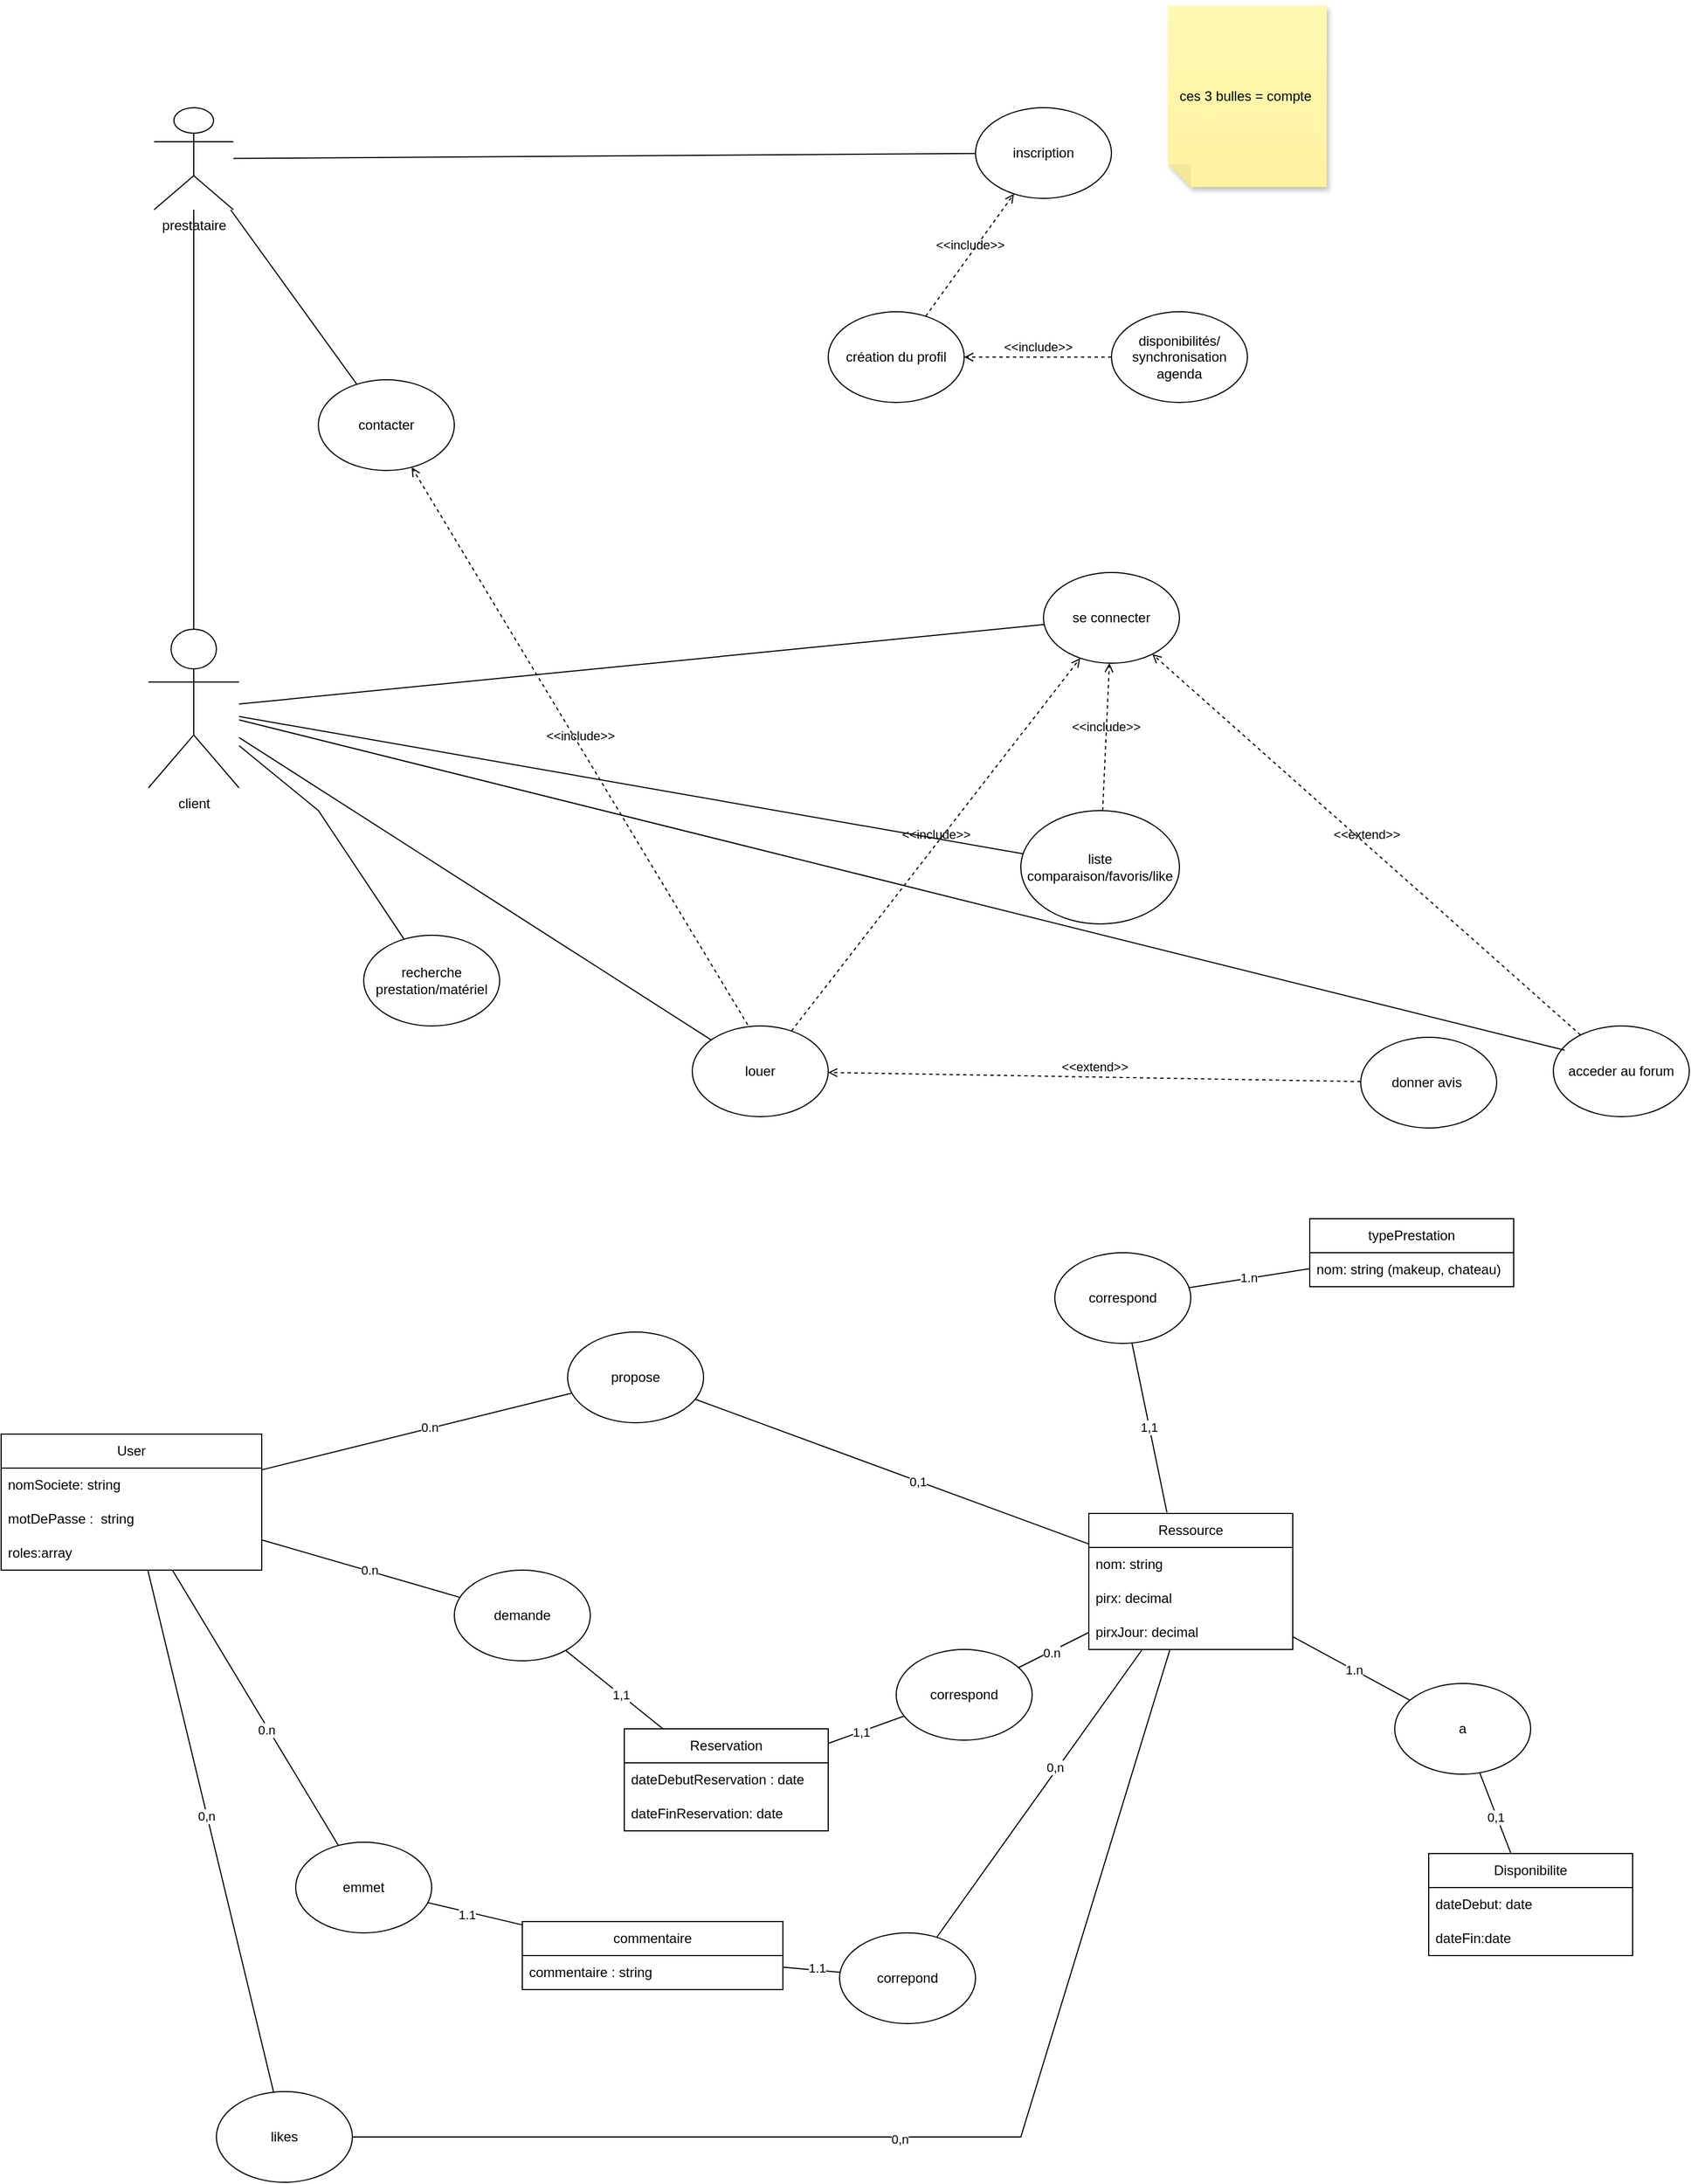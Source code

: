 <mxfile version="24.7.8">
  <diagram name="Page-1" id="dUXE3Y1OC9jI7FDfEywC">
    <mxGraphModel dx="2537" dy="984" grid="1" gridSize="10" guides="1" tooltips="1" connect="1" arrows="1" fold="1" page="1" pageScale="1" pageWidth="850" pageHeight="1100" math="0" shadow="0">
      <root>
        <mxCell id="0" />
        <mxCell id="1" parent="0" />
        <mxCell id="MuBUjtRx28wn0_U0IauR-11" value="inscription" style="ellipse;whiteSpace=wrap;html=1;" parent="1" vertex="1">
          <mxGeometry x="800" y="190" width="120" height="80" as="geometry" />
        </mxCell>
        <mxCell id="MuBUjtRx28wn0_U0IauR-12" value="création du profil" style="ellipse;whiteSpace=wrap;html=1;" parent="1" vertex="1">
          <mxGeometry x="670" y="370" width="120" height="80" as="geometry" />
        </mxCell>
        <mxCell id="MuBUjtRx28wn0_U0IauR-16" value="prestataire" style="shape=umlActor;verticalLabelPosition=bottom;verticalAlign=top;html=1;outlineConnect=0;" parent="1" vertex="1">
          <mxGeometry x="75" y="190" width="70" height="90" as="geometry" />
        </mxCell>
        <mxCell id="MuBUjtRx28wn0_U0IauR-21" value="client&lt;div&gt;&lt;br&gt;&lt;/div&gt;" style="shape=umlActor;verticalLabelPosition=bottom;verticalAlign=top;html=1;outlineConnect=0;" parent="1" vertex="1">
          <mxGeometry x="70" y="650" width="80" height="140" as="geometry" />
        </mxCell>
        <mxCell id="MuBUjtRx28wn0_U0IauR-25" value="recherche prestation/matériel" style="ellipse;whiteSpace=wrap;html=1;" parent="1" vertex="1">
          <mxGeometry x="260" y="920" width="120" height="80" as="geometry" />
        </mxCell>
        <mxCell id="MuBUjtRx28wn0_U0IauR-26" value="donner avis&amp;nbsp;" style="ellipse;whiteSpace=wrap;html=1;" parent="1" vertex="1">
          <mxGeometry x="1140" y="1010" width="120" height="80" as="geometry" />
        </mxCell>
        <mxCell id="MuBUjtRx28wn0_U0IauR-27" value="louer" style="ellipse;whiteSpace=wrap;html=1;" parent="1" vertex="1">
          <mxGeometry x="550" y="1000" width="120" height="80" as="geometry" />
        </mxCell>
        <mxCell id="MuBUjtRx28wn0_U0IauR-28" value="liste comparaison/favoris/like" style="ellipse;whiteSpace=wrap;html=1;" parent="1" vertex="1">
          <mxGeometry x="840" y="810" width="140" height="100" as="geometry" />
        </mxCell>
        <mxCell id="MuBUjtRx28wn0_U0IauR-29" value="se connecter" style="ellipse;whiteSpace=wrap;html=1;" parent="1" vertex="1">
          <mxGeometry x="860" y="600" width="120" height="80" as="geometry" />
        </mxCell>
        <mxCell id="MuBUjtRx28wn0_U0IauR-34" value="contacter" style="ellipse;whiteSpace=wrap;html=1;" parent="1" vertex="1">
          <mxGeometry x="220" y="430" width="120" height="80" as="geometry" />
        </mxCell>
        <mxCell id="MuBUjtRx28wn0_U0IauR-35" value="&amp;lt;&amp;lt;include&amp;gt;&amp;gt;" style="html=1;verticalAlign=bottom;labelBackgroundColor=none;endArrow=open;endFill=0;dashed=1;rounded=0;" parent="1" source="MuBUjtRx28wn0_U0IauR-12" target="MuBUjtRx28wn0_U0IauR-11" edge="1">
          <mxGeometry width="160" relative="1" as="geometry">
            <mxPoint x="650" y="370" as="sourcePoint" />
            <mxPoint x="810" y="370" as="targetPoint" />
          </mxGeometry>
        </mxCell>
        <mxCell id="MuBUjtRx28wn0_U0IauR-36" value="&amp;lt;&amp;lt;include&amp;gt;&amp;gt;" style="html=1;verticalAlign=bottom;labelBackgroundColor=none;endArrow=open;endFill=0;dashed=1;rounded=0;" parent="1" source="MuBUjtRx28wn0_U0IauR-27" target="MuBUjtRx28wn0_U0IauR-29" edge="1">
          <mxGeometry width="160" relative="1" as="geometry">
            <mxPoint x="710" y="930" as="sourcePoint" />
            <mxPoint x="860" y="690" as="targetPoint" />
          </mxGeometry>
        </mxCell>
        <mxCell id="MuBUjtRx28wn0_U0IauR-38" value="&amp;lt;&amp;lt;include&amp;gt;&amp;gt;" style="html=1;verticalAlign=bottom;labelBackgroundColor=none;endArrow=open;endFill=0;dashed=1;rounded=0;" parent="1" source="MuBUjtRx28wn0_U0IauR-28" target="MuBUjtRx28wn0_U0IauR-29" edge="1">
          <mxGeometry width="160" relative="1" as="geometry">
            <mxPoint x="710" y="750" as="sourcePoint" />
            <mxPoint x="870" y="750" as="targetPoint" />
          </mxGeometry>
        </mxCell>
        <mxCell id="MuBUjtRx28wn0_U0IauR-39" value="" style="endArrow=none;html=1;rounded=0;" parent="1" source="MuBUjtRx28wn0_U0IauR-21" target="MuBUjtRx28wn0_U0IauR-29" edge="1">
          <mxGeometry width="50" height="50" relative="1" as="geometry">
            <mxPoint x="140" y="710" as="sourcePoint" />
            <mxPoint x="190" y="660" as="targetPoint" />
          </mxGeometry>
        </mxCell>
        <mxCell id="MuBUjtRx28wn0_U0IauR-40" value="" style="endArrow=none;html=1;rounded=0;" parent="1" source="MuBUjtRx28wn0_U0IauR-27" target="MuBUjtRx28wn0_U0IauR-21" edge="1">
          <mxGeometry width="50" height="50" relative="1" as="geometry">
            <mxPoint x="286.681" y="786.724" as="sourcePoint" />
            <mxPoint x="120" y="680.0" as="targetPoint" />
          </mxGeometry>
        </mxCell>
        <mxCell id="MuBUjtRx28wn0_U0IauR-41" value="&amp;lt;&amp;lt;extend&amp;gt;&amp;gt;" style="html=1;verticalAlign=bottom;labelBackgroundColor=none;endArrow=open;endFill=0;dashed=1;rounded=0;" parent="1" source="MuBUjtRx28wn0_U0IauR-26" target="MuBUjtRx28wn0_U0IauR-27" edge="1">
          <mxGeometry width="160" relative="1" as="geometry">
            <mxPoint x="730" y="875" as="sourcePoint" />
            <mxPoint x="880" y="865" as="targetPoint" />
          </mxGeometry>
        </mxCell>
        <mxCell id="MuBUjtRx28wn0_U0IauR-42" value="&amp;lt;&amp;lt;include&amp;gt;&amp;gt;" style="html=1;verticalAlign=bottom;labelBackgroundColor=none;endArrow=open;endFill=0;dashed=1;rounded=0;exitX=0.408;exitY=-0.012;exitDx=0;exitDy=0;exitPerimeter=0;" parent="1" source="MuBUjtRx28wn0_U0IauR-27" target="MuBUjtRx28wn0_U0IauR-34" edge="1">
          <mxGeometry width="160" relative="1" as="geometry">
            <mxPoint x="1000" y="960" as="sourcePoint" />
            <mxPoint x="790" y="730" as="targetPoint" />
          </mxGeometry>
        </mxCell>
        <mxCell id="MuBUjtRx28wn0_U0IauR-43" value="" style="endArrow=none;html=1;rounded=0;" parent="1" source="MuBUjtRx28wn0_U0IauR-16" target="MuBUjtRx28wn0_U0IauR-11" edge="1">
          <mxGeometry width="50" height="50" relative="1" as="geometry">
            <mxPoint x="120" y="300" as="sourcePoint" />
            <mxPoint x="831" y="230" as="targetPoint" />
          </mxGeometry>
        </mxCell>
        <mxCell id="MuBUjtRx28wn0_U0IauR-44" value="" style="endArrow=none;html=1;rounded=0;" parent="1" source="MuBUjtRx28wn0_U0IauR-16" target="MuBUjtRx28wn0_U0IauR-34" edge="1">
          <mxGeometry width="50" height="50" relative="1" as="geometry">
            <mxPoint x="70" y="330" as="sourcePoint" />
            <mxPoint x="240" y="350" as="targetPoint" />
          </mxGeometry>
        </mxCell>
        <mxCell id="MuBUjtRx28wn0_U0IauR-45" value="disponibilités/&lt;div&gt;synchronisation agenda&lt;/div&gt;" style="ellipse;whiteSpace=wrap;html=1;" parent="1" vertex="1">
          <mxGeometry x="920" y="370" width="120" height="80" as="geometry" />
        </mxCell>
        <mxCell id="MuBUjtRx28wn0_U0IauR-47" value="&amp;lt;&amp;lt;include&amp;gt;&amp;gt;" style="html=1;verticalAlign=bottom;labelBackgroundColor=none;endArrow=open;endFill=0;dashed=1;rounded=0;" parent="1" source="MuBUjtRx28wn0_U0IauR-45" target="MuBUjtRx28wn0_U0IauR-12" edge="1">
          <mxGeometry width="160" relative="1" as="geometry">
            <mxPoint x="760" y="469.5" as="sourcePoint" />
            <mxPoint x="920" y="469.5" as="targetPoint" />
          </mxGeometry>
        </mxCell>
        <mxCell id="MuBUjtRx28wn0_U0IauR-48" value="" style="endArrow=none;html=1;rounded=0;" parent="1" source="MuBUjtRx28wn0_U0IauR-16" target="MuBUjtRx28wn0_U0IauR-21" edge="1">
          <mxGeometry width="50" height="50" relative="1" as="geometry">
            <mxPoint x="15" y="350" as="sourcePoint" />
            <mxPoint x="670" y="355" as="targetPoint" />
          </mxGeometry>
        </mxCell>
        <mxCell id="MuBUjtRx28wn0_U0IauR-52" value="acceder au forum" style="ellipse;whiteSpace=wrap;html=1;" parent="1" vertex="1">
          <mxGeometry x="1310" y="1000" width="120" height="80" as="geometry" />
        </mxCell>
        <mxCell id="MuBUjtRx28wn0_U0IauR-53" value="&amp;lt;&amp;lt;extend&amp;gt;&amp;gt;" style="html=1;verticalAlign=bottom;labelBackgroundColor=none;endArrow=open;endFill=0;dashed=1;rounded=0;" parent="1" source="MuBUjtRx28wn0_U0IauR-52" target="MuBUjtRx28wn0_U0IauR-29" edge="1">
          <mxGeometry width="160" relative="1" as="geometry">
            <mxPoint x="1230" y="840" as="sourcePoint" />
            <mxPoint x="1390" y="840" as="targetPoint" />
          </mxGeometry>
        </mxCell>
        <mxCell id="MuBUjtRx28wn0_U0IauR-56" value="" style="endArrow=none;html=1;rounded=0;" parent="1" source="MuBUjtRx28wn0_U0IauR-25" target="MuBUjtRx28wn0_U0IauR-21" edge="1">
          <mxGeometry width="50" height="50" relative="1" as="geometry">
            <mxPoint x="327" y="862" as="sourcePoint" />
            <mxPoint x="160" y="756" as="targetPoint" />
            <Array as="points">
              <mxPoint x="220" y="810" />
            </Array>
          </mxGeometry>
        </mxCell>
        <mxCell id="MuBUjtRx28wn0_U0IauR-57" value="" style="endArrow=none;html=1;rounded=0;" parent="1" source="MuBUjtRx28wn0_U0IauR-21" target="MuBUjtRx28wn0_U0IauR-28" edge="1">
          <mxGeometry width="50" height="50" relative="1" as="geometry">
            <mxPoint x="160" y="726" as="sourcePoint" />
            <mxPoint x="871" y="656" as="targetPoint" />
          </mxGeometry>
        </mxCell>
        <mxCell id="MuBUjtRx28wn0_U0IauR-58" value="" style="endArrow=none;html=1;rounded=0;entryX=0.083;entryY=0.267;entryDx=0;entryDy=0;entryPerimeter=0;" parent="1" source="MuBUjtRx28wn0_U0IauR-21" target="MuBUjtRx28wn0_U0IauR-52" edge="1">
          <mxGeometry width="50" height="50" relative="1" as="geometry">
            <mxPoint x="160" y="726" as="sourcePoint" />
            <mxPoint x="871" y="656" as="targetPoint" />
          </mxGeometry>
        </mxCell>
        <mxCell id="IXs15jx_NMNovQOjlFkA-21" value="demande" style="ellipse;whiteSpace=wrap;html=1;" parent="1" vertex="1">
          <mxGeometry x="340" y="1480" width="120" height="80" as="geometry" />
        </mxCell>
        <mxCell id="IXs15jx_NMNovQOjlFkA-22" value="a" style="ellipse;whiteSpace=wrap;html=1;" parent="1" vertex="1">
          <mxGeometry x="1170" y="1580" width="120" height="80" as="geometry" />
        </mxCell>
        <mxCell id="IXs15jx_NMNovQOjlFkA-23" value="" style="endArrow=none;html=1;rounded=0;" parent="1" source="IXs15jx_NMNovQOjlFkA-51" target="IXs15jx_NMNovQOjlFkA-22" edge="1">
          <mxGeometry width="50" height="50" relative="1" as="geometry">
            <mxPoint x="240" y="1447.015" as="sourcePoint" />
            <mxPoint x="440" y="1410" as="targetPoint" />
          </mxGeometry>
        </mxCell>
        <mxCell id="4hOj2xu6CtOuYYD1Ahmx-4" value="1.n" style="edgeLabel;html=1;align=center;verticalAlign=middle;resizable=0;points=[];" parent="IXs15jx_NMNovQOjlFkA-23" vertex="1" connectable="0">
          <mxGeometry x="0.044" relative="1" as="geometry">
            <mxPoint as="offset" />
          </mxGeometry>
        </mxCell>
        <mxCell id="IXs15jx_NMNovQOjlFkA-24" value="" style="endArrow=none;html=1;rounded=0;" parent="1" source="_C76rOsRAJw4LZUS5gfT-32" target="IXs15jx_NMNovQOjlFkA-22" edge="1">
          <mxGeometry width="50" height="50" relative="1" as="geometry">
            <mxPoint x="620" y="1440" as="sourcePoint" />
            <mxPoint x="870" y="1640" as="targetPoint" />
          </mxGeometry>
        </mxCell>
        <mxCell id="4hOj2xu6CtOuYYD1Ahmx-5" value="0,1" style="edgeLabel;html=1;align=center;verticalAlign=middle;resizable=0;points=[];" parent="IXs15jx_NMNovQOjlFkA-24" vertex="1" connectable="0">
          <mxGeometry x="-0.088" y="1" relative="1" as="geometry">
            <mxPoint as="offset" />
          </mxGeometry>
        </mxCell>
        <mxCell id="IXs15jx_NMNovQOjlFkA-25" value="" style="endArrow=none;html=1;rounded=0;" parent="1" source="IXs15jx_NMNovQOjlFkA-27" target="IXs15jx_NMNovQOjlFkA-21" edge="1">
          <mxGeometry width="50" height="50" relative="1" as="geometry">
            <mxPoint x="200" y="1859.804" as="sourcePoint" />
            <mxPoint x="440" y="1780" as="targetPoint" />
          </mxGeometry>
        </mxCell>
        <mxCell id="4hOj2xu6CtOuYYD1Ahmx-6" value="0.n" style="edgeLabel;html=1;align=center;verticalAlign=middle;resizable=0;points=[];" parent="IXs15jx_NMNovQOjlFkA-25" vertex="1" connectable="0">
          <mxGeometry x="0.08" y="1" relative="1" as="geometry">
            <mxPoint as="offset" />
          </mxGeometry>
        </mxCell>
        <mxCell id="IXs15jx_NMNovQOjlFkA-26" value="" style="endArrow=none;html=1;rounded=0;" parent="1" source="IXs15jx_NMNovQOjlFkA-21" target="4" edge="1">
          <mxGeometry width="50" height="50" relative="1" as="geometry">
            <mxPoint x="740" y="1890" as="sourcePoint" />
            <mxPoint x="380" y="1750" as="targetPoint" />
          </mxGeometry>
        </mxCell>
        <mxCell id="4hOj2xu6CtOuYYD1Ahmx-7" value="1,1" style="edgeLabel;html=1;align=center;verticalAlign=middle;resizable=0;points=[];" parent="IXs15jx_NMNovQOjlFkA-26" vertex="1" connectable="0">
          <mxGeometry x="0.133" relative="1" as="geometry">
            <mxPoint as="offset" />
          </mxGeometry>
        </mxCell>
        <mxCell id="IXs15jx_NMNovQOjlFkA-27" value="User" style="swimlane;fontStyle=0;childLayout=stackLayout;horizontal=1;startSize=30;horizontalStack=0;resizeParent=1;resizeParentMax=0;resizeLast=0;collapsible=1;marginBottom=0;whiteSpace=wrap;html=1;" parent="1" vertex="1">
          <mxGeometry x="-60" y="1360" width="230" height="120" as="geometry" />
        </mxCell>
        <mxCell id="27" value="nomSociete: string" style="text;strokeColor=none;fillColor=none;align=left;verticalAlign=middle;spacingLeft=4;spacingRight=4;overflow=hidden;points=[[0,0.5],[1,0.5]];portConstraint=eastwest;rotatable=0;whiteSpace=wrap;html=1;" parent="IXs15jx_NMNovQOjlFkA-27" vertex="1">
          <mxGeometry y="30" width="230" height="30" as="geometry" />
        </mxCell>
        <mxCell id="IXs15jx_NMNovQOjlFkA-30" value="motDePasse :&amp;nbsp; string" style="text;strokeColor=none;fillColor=none;align=left;verticalAlign=middle;spacingLeft=4;spacingRight=4;overflow=hidden;points=[[0,0.5],[1,0.5]];portConstraint=eastwest;rotatable=0;whiteSpace=wrap;html=1;" parent="IXs15jx_NMNovQOjlFkA-27" vertex="1">
          <mxGeometry y="60" width="230" height="30" as="geometry" />
        </mxCell>
        <mxCell id="2" value="roles:array" style="text;strokeColor=none;fillColor=none;align=left;verticalAlign=middle;spacingLeft=4;spacingRight=4;overflow=hidden;points=[[0,0.5],[1,0.5]];portConstraint=eastwest;rotatable=0;whiteSpace=wrap;html=1;" parent="IXs15jx_NMNovQOjlFkA-27" vertex="1">
          <mxGeometry y="90" width="230" height="30" as="geometry" />
        </mxCell>
        <mxCell id="IXs15jx_NMNovQOjlFkA-38" value="ces 3 bulles = compte&amp;nbsp;" style="shape=note;whiteSpace=wrap;html=1;backgroundOutline=1;fontColor=#000000;darkOpacity=0.05;fillColor=#FFF9B2;strokeColor=none;fillStyle=solid;direction=west;gradientDirection=north;gradientColor=#FFF2A1;shadow=1;size=20;pointerEvents=1;" parent="1" vertex="1">
          <mxGeometry x="970" y="100" width="140" height="160" as="geometry" />
        </mxCell>
        <mxCell id="IXs15jx_NMNovQOjlFkA-51" value="Ressource" style="swimlane;fontStyle=0;childLayout=stackLayout;horizontal=1;startSize=30;horizontalStack=0;resizeParent=1;resizeParentMax=0;resizeLast=0;collapsible=1;marginBottom=0;whiteSpace=wrap;html=1;" parent="1" vertex="1">
          <mxGeometry x="900" y="1430" width="180" height="120" as="geometry" />
        </mxCell>
        <mxCell id="24" value="nom: string" style="text;strokeColor=none;fillColor=none;align=left;verticalAlign=middle;spacingLeft=4;spacingRight=4;overflow=hidden;points=[[0,0.5],[1,0.5]];portConstraint=eastwest;rotatable=0;whiteSpace=wrap;html=1;" parent="IXs15jx_NMNovQOjlFkA-51" vertex="1">
          <mxGeometry y="30" width="180" height="30" as="geometry" />
        </mxCell>
        <mxCell id="_C76rOsRAJw4LZUS5gfT-42" value="pirx: decimal&amp;nbsp;" style="text;strokeColor=none;fillColor=none;align=left;verticalAlign=middle;spacingLeft=4;spacingRight=4;overflow=hidden;points=[[0,0.5],[1,0.5]];portConstraint=eastwest;rotatable=0;whiteSpace=wrap;html=1;" vertex="1" parent="IXs15jx_NMNovQOjlFkA-51">
          <mxGeometry y="60" width="180" height="30" as="geometry" />
        </mxCell>
        <mxCell id="25" value="pirxJour: decimal&amp;nbsp;" style="text;strokeColor=none;fillColor=none;align=left;verticalAlign=middle;spacingLeft=4;spacingRight=4;overflow=hidden;points=[[0,0.5],[1,0.5]];portConstraint=eastwest;rotatable=0;whiteSpace=wrap;html=1;" parent="IXs15jx_NMNovQOjlFkA-51" vertex="1">
          <mxGeometry y="90" width="180" height="30" as="geometry" />
        </mxCell>
        <mxCell id="IXs15jx_NMNovQOjlFkA-64" value="emmet" style="ellipse;whiteSpace=wrap;html=1;" parent="1" vertex="1">
          <mxGeometry x="200" y="1720" width="120" height="80" as="geometry" />
        </mxCell>
        <mxCell id="IXs15jx_NMNovQOjlFkA-63" value="" style="endArrow=none;html=1;rounded=0;" parent="1" source="IXs15jx_NMNovQOjlFkA-64" target="IXs15jx_NMNovQOjlFkA-27" edge="1">
          <mxGeometry width="50" height="50" relative="1" as="geometry">
            <mxPoint x="260" y="2070" as="sourcePoint" />
            <mxPoint x="117.895" y="1910" as="targetPoint" />
          </mxGeometry>
        </mxCell>
        <mxCell id="4hOj2xu6CtOuYYD1Ahmx-10" value="0.n" style="edgeLabel;html=1;align=center;verticalAlign=middle;resizable=0;points=[];" parent="IXs15jx_NMNovQOjlFkA-63" vertex="1" connectable="0">
          <mxGeometry x="-0.149" y="2" relative="1" as="geometry">
            <mxPoint as="offset" />
          </mxGeometry>
        </mxCell>
        <mxCell id="IXs15jx_NMNovQOjlFkA-65" value="commentaire" style="swimlane;fontStyle=0;childLayout=stackLayout;horizontal=1;startSize=30;horizontalStack=0;resizeParent=1;resizeParentMax=0;resizeLast=0;collapsible=1;marginBottom=0;whiteSpace=wrap;html=1;" parent="1" vertex="1">
          <mxGeometry x="400" y="1790" width="230" height="60" as="geometry" />
        </mxCell>
        <mxCell id="IXs15jx_NMNovQOjlFkA-68" value="commentaire : string" style="text;strokeColor=none;fillColor=none;align=left;verticalAlign=middle;spacingLeft=4;spacingRight=4;overflow=hidden;points=[[0,0.5],[1,0.5]];portConstraint=eastwest;rotatable=0;whiteSpace=wrap;html=1;" parent="IXs15jx_NMNovQOjlFkA-65" vertex="1">
          <mxGeometry y="30" width="230" height="30" as="geometry" />
        </mxCell>
        <mxCell id="IXs15jx_NMNovQOjlFkA-70" value="" style="endArrow=none;html=1;rounded=0;" parent="1" source="IXs15jx_NMNovQOjlFkA-65" target="IXs15jx_NMNovQOjlFkA-64" edge="1">
          <mxGeometry width="50" height="50" relative="1" as="geometry">
            <mxPoint x="290" y="2240" as="sourcePoint" />
            <mxPoint x="340" y="2190" as="targetPoint" />
          </mxGeometry>
        </mxCell>
        <mxCell id="4hOj2xu6CtOuYYD1Ahmx-11" value="1.1" style="edgeLabel;html=1;align=center;verticalAlign=middle;resizable=0;points=[];" parent="IXs15jx_NMNovQOjlFkA-70" vertex="1" connectable="0">
          <mxGeometry x="0.169" y="2" relative="1" as="geometry">
            <mxPoint as="offset" />
          </mxGeometry>
        </mxCell>
        <mxCell id="IXs15jx_NMNovQOjlFkA-76" value="" style="endArrow=none;html=1;rounded=0;" parent="1" source="IXs15jx_NMNovQOjlFkA-77" target="IXs15jx_NMNovQOjlFkA-51" edge="1">
          <mxGeometry width="50" height="50" relative="1" as="geometry">
            <mxPoint x="310" y="1990" as="sourcePoint" />
            <mxPoint x="729.662" y="1900" as="targetPoint" />
            <Array as="points">
              <mxPoint x="840" y="1980" />
            </Array>
          </mxGeometry>
        </mxCell>
        <mxCell id="4hOj2xu6CtOuYYD1Ahmx-9" value="0,n" style="edgeLabel;html=1;align=center;verticalAlign=middle;resizable=0;points=[];" parent="IXs15jx_NMNovQOjlFkA-76" vertex="1" connectable="0">
          <mxGeometry x="-0.074" y="-2" relative="1" as="geometry">
            <mxPoint x="1" as="offset" />
          </mxGeometry>
        </mxCell>
        <mxCell id="IXs15jx_NMNovQOjlFkA-77" value="likes" style="ellipse;whiteSpace=wrap;html=1;" parent="1" vertex="1">
          <mxGeometry x="130" y="1940" width="120" height="80" as="geometry" />
        </mxCell>
        <mxCell id="IXs15jx_NMNovQOjlFkA-78" value="" style="endArrow=none;html=1;rounded=0;" parent="1" source="IXs15jx_NMNovQOjlFkA-27" target="IXs15jx_NMNovQOjlFkA-77" edge="1">
          <mxGeometry width="50" height="50" relative="1" as="geometry">
            <mxPoint x="200" y="1906.19" as="sourcePoint" />
            <mxPoint x="170" y="1820" as="targetPoint" />
          </mxGeometry>
        </mxCell>
        <mxCell id="4hOj2xu6CtOuYYD1Ahmx-8" value="0,n" style="edgeLabel;html=1;align=center;verticalAlign=middle;resizable=0;points=[];" parent="IXs15jx_NMNovQOjlFkA-78" vertex="1" connectable="0">
          <mxGeometry x="-0.058" y="-1" relative="1" as="geometry">
            <mxPoint as="offset" />
          </mxGeometry>
        </mxCell>
        <mxCell id="4" value="Reservation" style="swimlane;fontStyle=0;childLayout=stackLayout;horizontal=1;startSize=30;horizontalStack=0;resizeParent=1;resizeParentMax=0;resizeLast=0;collapsible=1;marginBottom=0;whiteSpace=wrap;html=1;" parent="1" vertex="1">
          <mxGeometry x="490" y="1620" width="180" height="90" as="geometry" />
        </mxCell>
        <mxCell id="7" value="dateDebutReservation : date" style="text;strokeColor=none;fillColor=none;align=left;verticalAlign=middle;spacingLeft=4;spacingRight=4;overflow=hidden;points=[[0,0.5],[1,0.5]];portConstraint=eastwest;rotatable=0;whiteSpace=wrap;html=1;" parent="4" vertex="1">
          <mxGeometry y="30" width="180" height="30" as="geometry" />
        </mxCell>
        <mxCell id="8" value="dateFinReservation: date" style="text;strokeColor=none;fillColor=none;align=left;verticalAlign=middle;spacingLeft=4;spacingRight=4;overflow=hidden;points=[[0,0.5],[1,0.5]];portConstraint=eastwest;rotatable=0;whiteSpace=wrap;html=1;" parent="4" vertex="1">
          <mxGeometry y="60" width="180" height="30" as="geometry" />
        </mxCell>
        <mxCell id="9" value="correspond" style="ellipse;whiteSpace=wrap;html=1;" parent="1" vertex="1">
          <mxGeometry x="730" y="1550" width="120" height="80" as="geometry" />
        </mxCell>
        <mxCell id="10" value="" style="endArrow=none;html=1;rounded=0;" parent="1" source="9" target="4" edge="1">
          <mxGeometry width="50" height="50" relative="1" as="geometry">
            <mxPoint x="278.923" y="1713.157" as="sourcePoint" />
            <mxPoint x="380" y="1761.875" as="targetPoint" />
          </mxGeometry>
        </mxCell>
        <mxCell id="11" value="1,1" style="edgeLabel;html=1;align=center;verticalAlign=middle;resizable=0;points=[];" parent="10" vertex="1" connectable="0">
          <mxGeometry x="0.133" relative="1" as="geometry">
            <mxPoint as="offset" />
          </mxGeometry>
        </mxCell>
        <mxCell id="12" value="" style="endArrow=none;html=1;rounded=0;" parent="1" source="IXs15jx_NMNovQOjlFkA-51" target="9" edge="1">
          <mxGeometry width="50" height="50" relative="1" as="geometry">
            <mxPoint x="660" y="1520" as="sourcePoint" />
            <mxPoint x="178.952" y="1668.98" as="targetPoint" />
          </mxGeometry>
        </mxCell>
        <mxCell id="13" value="0.n" style="edgeLabel;html=1;align=center;verticalAlign=middle;resizable=0;points=[];" parent="12" vertex="1" connectable="0">
          <mxGeometry x="0.08" y="1" relative="1" as="geometry">
            <mxPoint as="offset" />
          </mxGeometry>
        </mxCell>
        <mxCell id="14" value="typePrestation" style="swimlane;fontStyle=0;childLayout=stackLayout;horizontal=1;startSize=30;horizontalStack=0;resizeParent=1;resizeParentMax=0;resizeLast=0;collapsible=1;marginBottom=0;whiteSpace=wrap;html=1;" parent="1" vertex="1">
          <mxGeometry x="1095" y="1170" width="180" height="60" as="geometry" />
        </mxCell>
        <mxCell id="16" value="nom: string (makeup, chateau)" style="text;strokeColor=none;fillColor=none;align=left;verticalAlign=middle;spacingLeft=4;spacingRight=4;overflow=hidden;points=[[0,0.5],[1,0.5]];portConstraint=eastwest;rotatable=0;whiteSpace=wrap;html=1;" parent="14" vertex="1">
          <mxGeometry y="30" width="180" height="30" as="geometry" />
        </mxCell>
        <mxCell id="19" value="" style="endArrow=none;html=1;rounded=0;" parent="1" source="14" target="21" edge="1">
          <mxGeometry width="50" height="50" relative="1" as="geometry">
            <mxPoint x="390" y="1200" as="sourcePoint" />
            <mxPoint x="607.66" y="1374.74" as="targetPoint" />
          </mxGeometry>
        </mxCell>
        <mxCell id="20" value="1.n" style="edgeLabel;html=1;align=center;verticalAlign=middle;resizable=0;points=[];" parent="19" vertex="1" connectable="0">
          <mxGeometry x="0.014" y="-2" relative="1" as="geometry">
            <mxPoint y="1" as="offset" />
          </mxGeometry>
        </mxCell>
        <mxCell id="21" value="correspond" style="ellipse;whiteSpace=wrap;html=1;" parent="1" vertex="1">
          <mxGeometry x="870" y="1200" width="120" height="80" as="geometry" />
        </mxCell>
        <mxCell id="22" value="" style="endArrow=none;html=1;rounded=0;entryX=0.383;entryY=-0.007;entryDx=0;entryDy=0;entryPerimeter=0;" parent="1" source="21" target="IXs15jx_NMNovQOjlFkA-51" edge="1">
          <mxGeometry width="50" height="50" relative="1" as="geometry">
            <mxPoint x="440" y="1340" as="sourcePoint" />
            <mxPoint x="516.154" y="1350" as="targetPoint" />
          </mxGeometry>
        </mxCell>
        <mxCell id="23" value="1,1" style="edgeLabel;html=1;align=center;verticalAlign=middle;resizable=0;points=[];" parent="22" vertex="1" connectable="0">
          <mxGeometry x="-0.017" y="-1" relative="1" as="geometry">
            <mxPoint as="offset" />
          </mxGeometry>
        </mxCell>
        <mxCell id="28" value="correpond" style="ellipse;whiteSpace=wrap;html=1;" parent="1" vertex="1">
          <mxGeometry x="680" y="1800" width="120" height="80" as="geometry" />
        </mxCell>
        <mxCell id="29" value="" style="endArrow=none;html=1;rounded=0;" parent="1" source="IXs15jx_NMNovQOjlFkA-65" target="28" edge="1">
          <mxGeometry width="50" height="50" relative="1" as="geometry">
            <mxPoint x="353.75" y="1900" as="sourcePoint" />
            <mxPoint x="245.086" y="1836.392" as="targetPoint" />
          </mxGeometry>
        </mxCell>
        <mxCell id="30" value="1.1" style="edgeLabel;html=1;align=center;verticalAlign=middle;resizable=0;points=[];" parent="29" vertex="1" connectable="0">
          <mxGeometry x="0.169" y="2" relative="1" as="geometry">
            <mxPoint as="offset" />
          </mxGeometry>
        </mxCell>
        <mxCell id="31" value="" style="endArrow=none;html=1;rounded=0;" parent="1" source="28" target="IXs15jx_NMNovQOjlFkA-51" edge="1">
          <mxGeometry width="50" height="50" relative="1" as="geometry">
            <mxPoint x="491.818" y="1910" as="sourcePoint" />
            <mxPoint x="695.59" y="1846.859" as="targetPoint" />
          </mxGeometry>
        </mxCell>
        <mxCell id="32" value="0,n" style="edgeLabel;html=1;align=center;verticalAlign=middle;resizable=0;points=[];" parent="31" vertex="1" connectable="0">
          <mxGeometry x="0.169" y="2" relative="1" as="geometry">
            <mxPoint as="offset" />
          </mxGeometry>
        </mxCell>
        <mxCell id="_C76rOsRAJw4LZUS5gfT-32" value="Disponibilite" style="swimlane;fontStyle=0;childLayout=stackLayout;horizontal=1;startSize=30;horizontalStack=0;resizeParent=1;resizeParentMax=0;resizeLast=0;collapsible=1;marginBottom=0;whiteSpace=wrap;html=1;" vertex="1" parent="1">
          <mxGeometry x="1200" y="1730" width="180" height="90" as="geometry" />
        </mxCell>
        <mxCell id="_C76rOsRAJw4LZUS5gfT-33" value="dateDebut: date" style="text;strokeColor=none;fillColor=none;align=left;verticalAlign=middle;spacingLeft=4;spacingRight=4;overflow=hidden;points=[[0,0.5],[1,0.5]];portConstraint=eastwest;rotatable=0;whiteSpace=wrap;html=1;" vertex="1" parent="_C76rOsRAJw4LZUS5gfT-32">
          <mxGeometry y="30" width="180" height="30" as="geometry" />
        </mxCell>
        <mxCell id="_C76rOsRAJw4LZUS5gfT-35" value="dateFin:date" style="text;strokeColor=none;fillColor=none;align=left;verticalAlign=middle;spacingLeft=4;spacingRight=4;overflow=hidden;points=[[0,0.5],[1,0.5]];portConstraint=eastwest;rotatable=0;whiteSpace=wrap;html=1;" vertex="1" parent="_C76rOsRAJw4LZUS5gfT-32">
          <mxGeometry y="60" width="180" height="30" as="geometry" />
        </mxCell>
        <mxCell id="_C76rOsRAJw4LZUS5gfT-37" value="propose" style="ellipse;whiteSpace=wrap;html=1;" vertex="1" parent="1">
          <mxGeometry x="440" y="1270" width="120" height="80" as="geometry" />
        </mxCell>
        <mxCell id="_C76rOsRAJw4LZUS5gfT-38" value="" style="endArrow=none;html=1;rounded=0;" edge="1" parent="1" target="_C76rOsRAJw4LZUS5gfT-37" source="IXs15jx_NMNovQOjlFkA-27">
          <mxGeometry width="50" height="50" relative="1" as="geometry">
            <mxPoint x="270" y="1180" as="sourcePoint" />
            <mxPoint x="540" y="1507" as="targetPoint" />
          </mxGeometry>
        </mxCell>
        <mxCell id="_C76rOsRAJw4LZUS5gfT-39" value="0.n" style="edgeLabel;html=1;align=center;verticalAlign=middle;resizable=0;points=[];" vertex="1" connectable="0" parent="_C76rOsRAJw4LZUS5gfT-38">
          <mxGeometry x="0.08" y="1" relative="1" as="geometry">
            <mxPoint as="offset" />
          </mxGeometry>
        </mxCell>
        <mxCell id="_C76rOsRAJw4LZUS5gfT-40" value="" style="endArrow=none;html=1;rounded=0;" edge="1" parent="1" source="_C76rOsRAJw4LZUS5gfT-37" target="IXs15jx_NMNovQOjlFkA-51">
          <mxGeometry width="50" height="50" relative="1" as="geometry">
            <mxPoint x="840" y="1617" as="sourcePoint" />
            <mxPoint x="624" y="1347" as="targetPoint" />
          </mxGeometry>
        </mxCell>
        <mxCell id="_C76rOsRAJw4LZUS5gfT-41" value="0,1" style="edgeLabel;html=1;align=center;verticalAlign=middle;resizable=0;points=[];" vertex="1" connectable="0" parent="_C76rOsRAJw4LZUS5gfT-40">
          <mxGeometry x="0.133" relative="1" as="geometry">
            <mxPoint as="offset" />
          </mxGeometry>
        </mxCell>
      </root>
    </mxGraphModel>
  </diagram>
</mxfile>
